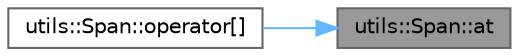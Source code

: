 digraph "utils::Span::at"
{
 // LATEX_PDF_SIZE
  bgcolor="transparent";
  edge [fontname=Helvetica,fontsize=10,labelfontname=Helvetica,labelfontsize=10];
  node [fontname=Helvetica,fontsize=10,shape=box,height=0.2,width=0.4];
  rankdir="RL";
  Node1 [id="Node000001",label="utils::Span::at",height=0.2,width=0.4,color="gray40", fillcolor="grey60", style="filled", fontcolor="black",tooltip="Returns a reference to the element at the specified index, with bounds checking."];
  Node1 -> Node2 [id="edge1_Node000001_Node000002",dir="back",color="steelblue1",style="solid",tooltip=" "];
  Node2 [id="Node000002",label="utils::Span::operator[]",height=0.2,width=0.4,color="grey40", fillcolor="white", style="filled",URL="$classutils_1_1_span.html#a583ca13857f1f67fa85e8074d4f13f17",tooltip="Returns a reference to the element at the specified index. Equivalent to at(idx)."];
}
